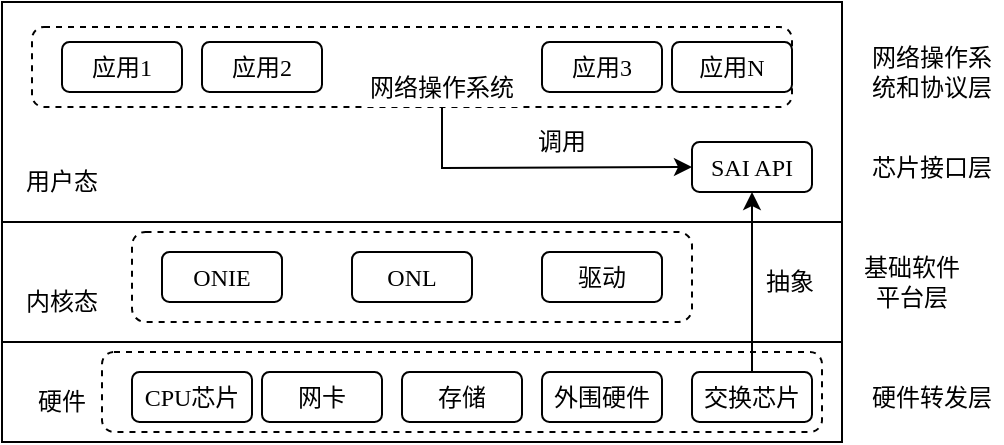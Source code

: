 <mxfile version="22.0.4" type="github">
  <diagram name="第 1 页" id="4G_rw5ImdVlduHGBjNzs">
    <mxGraphModel dx="878" dy="601" grid="1" gridSize="10" guides="1" tooltips="1" connect="1" arrows="1" fold="1" page="1" pageScale="1" pageWidth="827" pageHeight="1169" math="0" shadow="0">
      <root>
        <mxCell id="0" />
        <mxCell id="1" parent="0" />
        <mxCell id="BWnHtUbfM0NNvEe0I53y-1" value="" style="rounded=0;whiteSpace=wrap;html=1;" vertex="1" parent="1">
          <mxGeometry x="20" y="130" width="420" height="110" as="geometry" />
        </mxCell>
        <mxCell id="BWnHtUbfM0NNvEe0I53y-2" value="" style="rounded=0;whiteSpace=wrap;html=1;" vertex="1" parent="1">
          <mxGeometry x="20" y="240" width="420" height="60" as="geometry" />
        </mxCell>
        <mxCell id="BWnHtUbfM0NNvEe0I53y-3" value="" style="rounded=0;whiteSpace=wrap;html=1;" vertex="1" parent="1">
          <mxGeometry x="20" y="300" width="420" height="50" as="geometry" />
        </mxCell>
        <mxCell id="BWnHtUbfM0NNvEe0I53y-5" value="&lt;font face=&quot;宋体&quot;&gt;用户态&lt;/font&gt;" style="rounded=0;whiteSpace=wrap;html=1;strokeColor=none;" vertex="1" parent="1">
          <mxGeometry x="30" y="210" width="40" height="20" as="geometry" />
        </mxCell>
        <mxCell id="BWnHtUbfM0NNvEe0I53y-4" value="" style="rounded=1;whiteSpace=wrap;html=1;dashed=1;" vertex="1" parent="1">
          <mxGeometry x="35" y="142.5" width="380" height="40" as="geometry" />
        </mxCell>
        <mxCell id="BWnHtUbfM0NNvEe0I53y-6" value="&lt;font face=&quot;宋体&quot;&gt;内核态&lt;/font&gt;" style="rounded=0;whiteSpace=wrap;html=1;strokeColor=none;" vertex="1" parent="1">
          <mxGeometry x="30" y="270" width="40" height="20" as="geometry" />
        </mxCell>
        <mxCell id="BWnHtUbfM0NNvEe0I53y-15" value="&lt;font face=&quot;宋体&quot;&gt;网络操作系统&lt;/font&gt;" style="rounded=0;whiteSpace=wrap;html=1;strokeColor=none;" vertex="1" parent="1">
          <mxGeometry x="200" y="162.5" width="80" height="20" as="geometry" />
        </mxCell>
        <mxCell id="BWnHtUbfM0NNvEe0I53y-13" value="&lt;font face=&quot;宋体&quot;&gt;硬件&lt;/font&gt;" style="rounded=0;whiteSpace=wrap;html=1;strokeColor=none;" vertex="1" parent="1">
          <mxGeometry x="30" y="320" width="40" height="20" as="geometry" />
        </mxCell>
        <mxCell id="BWnHtUbfM0NNvEe0I53y-14" value="" style="rounded=1;whiteSpace=wrap;html=1;dashed=1;" vertex="1" parent="1">
          <mxGeometry x="85" y="245" width="280" height="45" as="geometry" />
        </mxCell>
        <mxCell id="BWnHtUbfM0NNvEe0I53y-16" value="&lt;font face=&quot;Times New Roman&quot;&gt;SAI API&lt;/font&gt;" style="rounded=1;whiteSpace=wrap;html=1;" vertex="1" parent="1">
          <mxGeometry x="365" y="200" width="60" height="25" as="geometry" />
        </mxCell>
        <mxCell id="BWnHtUbfM0NNvEe0I53y-17" value="&lt;font face=&quot;宋体&quot;&gt;应用1&lt;/font&gt;" style="rounded=1;whiteSpace=wrap;html=1;" vertex="1" parent="1">
          <mxGeometry x="50" y="150" width="60" height="25" as="geometry" />
        </mxCell>
        <mxCell id="BWnHtUbfM0NNvEe0I53y-18" value="&lt;font face=&quot;宋体&quot;&gt;应用2&lt;/font&gt;" style="rounded=1;whiteSpace=wrap;html=1;" vertex="1" parent="1">
          <mxGeometry x="120" y="150" width="60" height="25" as="geometry" />
        </mxCell>
        <mxCell id="BWnHtUbfM0NNvEe0I53y-19" value="&lt;font face=&quot;宋体&quot;&gt;应用3&lt;/font&gt;" style="rounded=1;whiteSpace=wrap;html=1;" vertex="1" parent="1">
          <mxGeometry x="290" y="150" width="60" height="25" as="geometry" />
        </mxCell>
        <mxCell id="BWnHtUbfM0NNvEe0I53y-20" value="&lt;font face=&quot;宋体&quot;&gt;应用N&lt;/font&gt;" style="rounded=1;whiteSpace=wrap;html=1;" vertex="1" parent="1">
          <mxGeometry x="355" y="150" width="60" height="25" as="geometry" />
        </mxCell>
        <mxCell id="BWnHtUbfM0NNvEe0I53y-23" value="" style="endArrow=classic;html=1;rounded=0;exitX=0.5;exitY=1;exitDx=0;exitDy=0;entryX=0;entryY=0.5;entryDx=0;entryDy=0;" edge="1" parent="1" source="BWnHtUbfM0NNvEe0I53y-15" target="BWnHtUbfM0NNvEe0I53y-16">
          <mxGeometry width="50" height="50" relative="1" as="geometry">
            <mxPoint x="390" y="400" as="sourcePoint" />
            <mxPoint x="440" y="350" as="targetPoint" />
            <Array as="points">
              <mxPoint x="240" y="213" />
            </Array>
          </mxGeometry>
        </mxCell>
        <mxCell id="BWnHtUbfM0NNvEe0I53y-24" value="&lt;font face=&quot;宋体&quot;&gt;调用&lt;/font&gt;" style="rounded=0;whiteSpace=wrap;html=1;strokeColor=none;" vertex="1" parent="1">
          <mxGeometry x="260" y="190" width="80" height="20" as="geometry" />
        </mxCell>
        <mxCell id="BWnHtUbfM0NNvEe0I53y-26" value="&lt;font face=&quot;宋体&quot;&gt;ONIE&lt;/font&gt;" style="rounded=1;whiteSpace=wrap;html=1;" vertex="1" parent="1">
          <mxGeometry x="100" y="255" width="60" height="25" as="geometry" />
        </mxCell>
        <mxCell id="BWnHtUbfM0NNvEe0I53y-27" value="&lt;font face=&quot;宋体&quot;&gt;ONL&lt;/font&gt;" style="rounded=1;whiteSpace=wrap;html=1;" vertex="1" parent="1">
          <mxGeometry x="195" y="255" width="60" height="25" as="geometry" />
        </mxCell>
        <mxCell id="BWnHtUbfM0NNvEe0I53y-28" value="&lt;font face=&quot;宋体&quot;&gt;驱动&lt;/font&gt;" style="rounded=1;whiteSpace=wrap;html=1;" vertex="1" parent="1">
          <mxGeometry x="290" y="255" width="60" height="25" as="geometry" />
        </mxCell>
        <mxCell id="BWnHtUbfM0NNvEe0I53y-31" value="" style="rounded=1;whiteSpace=wrap;html=1;dashed=1;" vertex="1" parent="1">
          <mxGeometry x="70" y="305" width="360" height="40" as="geometry" />
        </mxCell>
        <mxCell id="BWnHtUbfM0NNvEe0I53y-32" style="edgeStyle=orthogonalEdgeStyle;rounded=0;orthogonalLoop=1;jettySize=auto;html=1;exitX=0.5;exitY=1;exitDx=0;exitDy=0;" edge="1" parent="1" source="BWnHtUbfM0NNvEe0I53y-13" target="BWnHtUbfM0NNvEe0I53y-13">
          <mxGeometry relative="1" as="geometry" />
        </mxCell>
        <mxCell id="BWnHtUbfM0NNvEe0I53y-34" value="&lt;font face=&quot;宋体&quot;&gt;CPU芯片&lt;/font&gt;" style="rounded=1;whiteSpace=wrap;html=1;flipH=1;" vertex="1" parent="1">
          <mxGeometry x="85" y="315" width="60" height="25" as="geometry" />
        </mxCell>
        <mxCell id="BWnHtUbfM0NNvEe0I53y-35" value="&lt;font face=&quot;宋体&quot;&gt;网卡&lt;/font&gt;" style="rounded=1;whiteSpace=wrap;html=1;flipH=1;" vertex="1" parent="1">
          <mxGeometry x="150" y="315" width="60" height="25" as="geometry" />
        </mxCell>
        <mxCell id="BWnHtUbfM0NNvEe0I53y-36" value="&lt;font face=&quot;宋体&quot;&gt;存储&lt;/font&gt;" style="rounded=1;whiteSpace=wrap;html=1;flipH=1;" vertex="1" parent="1">
          <mxGeometry x="220" y="315" width="60" height="25" as="geometry" />
        </mxCell>
        <mxCell id="BWnHtUbfM0NNvEe0I53y-37" value="&lt;font face=&quot;宋体&quot;&gt;外围硬件&lt;/font&gt;" style="rounded=1;whiteSpace=wrap;html=1;flipH=1;" vertex="1" parent="1">
          <mxGeometry x="290" y="315" width="60" height="25" as="geometry" />
        </mxCell>
        <mxCell id="BWnHtUbfM0NNvEe0I53y-38" value="&lt;font face=&quot;宋体&quot;&gt;交换芯片&lt;/font&gt;" style="rounded=1;whiteSpace=wrap;html=1;flipH=1;" vertex="1" parent="1">
          <mxGeometry x="365" y="315" width="60" height="25" as="geometry" />
        </mxCell>
        <mxCell id="BWnHtUbfM0NNvEe0I53y-39" value="" style="endArrow=classic;html=1;rounded=0;entryX=0.5;entryY=1;entryDx=0;entryDy=0;exitX=0.5;exitY=0;exitDx=0;exitDy=0;" edge="1" parent="1" source="BWnHtUbfM0NNvEe0I53y-38" target="BWnHtUbfM0NNvEe0I53y-16">
          <mxGeometry width="50" height="50" relative="1" as="geometry">
            <mxPoint x="320" y="490" as="sourcePoint" />
            <mxPoint x="370" y="440" as="targetPoint" />
          </mxGeometry>
        </mxCell>
        <mxCell id="BWnHtUbfM0NNvEe0I53y-40" value="&lt;font face=&quot;宋体&quot;&gt;抽象&lt;/font&gt;" style="rounded=0;whiteSpace=wrap;html=1;strokeColor=none;" vertex="1" parent="1">
          <mxGeometry x="399" y="260" width="30" height="20" as="geometry" />
        </mxCell>
        <mxCell id="BWnHtUbfM0NNvEe0I53y-41" value="&lt;font face=&quot;宋体&quot;&gt;硬件转发层&lt;/font&gt;" style="rounded=0;whiteSpace=wrap;html=1;strokeColor=none;" vertex="1" parent="1">
          <mxGeometry x="450" y="317.5" width="70" height="20" as="geometry" />
        </mxCell>
        <mxCell id="BWnHtUbfM0NNvEe0I53y-42" value="&lt;font face=&quot;宋体&quot;&gt;基础软件平台层&lt;/font&gt;" style="rounded=0;whiteSpace=wrap;html=1;strokeColor=none;" vertex="1" parent="1">
          <mxGeometry x="450" y="260" width="50" height="20" as="geometry" />
        </mxCell>
        <mxCell id="BWnHtUbfM0NNvEe0I53y-43" value="&lt;font face=&quot;宋体&quot;&gt;芯片接口层&lt;/font&gt;" style="rounded=0;whiteSpace=wrap;html=1;strokeColor=none;" vertex="1" parent="1">
          <mxGeometry x="450" y="202.5" width="70" height="20" as="geometry" />
        </mxCell>
        <mxCell id="BWnHtUbfM0NNvEe0I53y-44" value="&lt;font face=&quot;宋体&quot;&gt;网络操作系统和协议层&lt;/font&gt;" style="rounded=0;whiteSpace=wrap;html=1;strokeColor=none;" vertex="1" parent="1">
          <mxGeometry x="450" y="155" width="70" height="20" as="geometry" />
        </mxCell>
      </root>
    </mxGraphModel>
  </diagram>
</mxfile>
